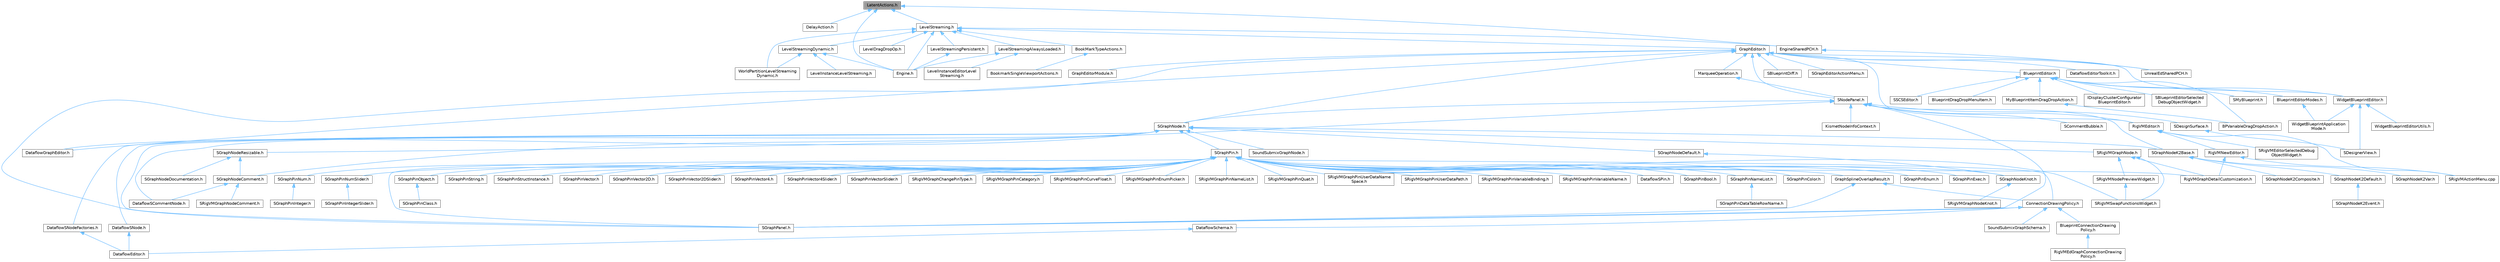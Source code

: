 digraph "LatentActions.h"
{
 // INTERACTIVE_SVG=YES
 // LATEX_PDF_SIZE
  bgcolor="transparent";
  edge [fontname=Helvetica,fontsize=10,labelfontname=Helvetica,labelfontsize=10];
  node [fontname=Helvetica,fontsize=10,shape=box,height=0.2,width=0.4];
  Node1 [id="Node000001",label="LatentActions.h",height=0.2,width=0.4,color="gray40", fillcolor="grey60", style="filled", fontcolor="black",tooltip=" "];
  Node1 -> Node2 [id="edge1_Node000001_Node000002",dir="back",color="steelblue1",style="solid",tooltip=" "];
  Node2 [id="Node000002",label="DelayAction.h",height=0.2,width=0.4,color="grey40", fillcolor="white", style="filled",URL="$d0/d3c/DelayAction_8h.html",tooltip=" "];
  Node1 -> Node3 [id="edge2_Node000001_Node000003",dir="back",color="steelblue1",style="solid",tooltip=" "];
  Node3 [id="Node000003",label="Engine.h",height=0.2,width=0.4,color="grey40", fillcolor="white", style="filled",URL="$d1/d34/Public_2Engine_8h.html",tooltip=" "];
  Node1 -> Node4 [id="edge3_Node000001_Node000004",dir="back",color="steelblue1",style="solid",tooltip=" "];
  Node4 [id="Node000004",label="EngineSharedPCH.h",height=0.2,width=0.4,color="grey40", fillcolor="white", style="filled",URL="$dc/dbb/EngineSharedPCH_8h.html",tooltip=" "];
  Node4 -> Node5 [id="edge4_Node000004_Node000005",dir="back",color="steelblue1",style="solid",tooltip=" "];
  Node5 [id="Node000005",label="UnrealEdSharedPCH.h",height=0.2,width=0.4,color="grey40", fillcolor="white", style="filled",URL="$d1/de6/UnrealEdSharedPCH_8h.html",tooltip=" "];
  Node1 -> Node6 [id="edge5_Node000001_Node000006",dir="back",color="steelblue1",style="solid",tooltip=" "];
  Node6 [id="Node000006",label="LevelStreaming.h",height=0.2,width=0.4,color="grey40", fillcolor="white", style="filled",URL="$db/d04/LevelStreaming_8h.html",tooltip=" "];
  Node6 -> Node7 [id="edge6_Node000006_Node000007",dir="back",color="steelblue1",style="solid",tooltip=" "];
  Node7 [id="Node000007",label="BookMarkTypeActions.h",height=0.2,width=0.4,color="grey40", fillcolor="white", style="filled",URL="$d0/d2f/BookMarkTypeActions_8h.html",tooltip=" "];
  Node7 -> Node8 [id="edge7_Node000007_Node000008",dir="back",color="steelblue1",style="solid",tooltip=" "];
  Node8 [id="Node000008",label="BookmarkSingleViewportActions.h",height=0.2,width=0.4,color="grey40", fillcolor="white", style="filled",URL="$d3/dd5/BookmarkSingleViewportActions_8h.html",tooltip=" "];
  Node6 -> Node3 [id="edge8_Node000006_Node000003",dir="back",color="steelblue1",style="solid",tooltip=" "];
  Node6 -> Node4 [id="edge9_Node000006_Node000004",dir="back",color="steelblue1",style="solid",tooltip=" "];
  Node6 -> Node9 [id="edge10_Node000006_Node000009",dir="back",color="steelblue1",style="solid",tooltip=" "];
  Node9 [id="Node000009",label="GraphEditor.h",height=0.2,width=0.4,color="grey40", fillcolor="white", style="filled",URL="$dc/dc5/GraphEditor_8h.html",tooltip=" "];
  Node9 -> Node10 [id="edge11_Node000009_Node000010",dir="back",color="steelblue1",style="solid",tooltip=" "];
  Node10 [id="Node000010",label="BlueprintEditor.h",height=0.2,width=0.4,color="grey40", fillcolor="white", style="filled",URL="$df/d7d/BlueprintEditor_8h.html",tooltip=" "];
  Node10 -> Node11 [id="edge12_Node000010_Node000011",dir="back",color="steelblue1",style="solid",tooltip=" "];
  Node11 [id="Node000011",label="BPVariableDragDropAction.h",height=0.2,width=0.4,color="grey40", fillcolor="white", style="filled",URL="$dd/d23/BPVariableDragDropAction_8h.html",tooltip=" "];
  Node10 -> Node12 [id="edge13_Node000010_Node000012",dir="back",color="steelblue1",style="solid",tooltip=" "];
  Node12 [id="Node000012",label="BlueprintDragDropMenuItem.h",height=0.2,width=0.4,color="grey40", fillcolor="white", style="filled",URL="$dc/deb/BlueprintDragDropMenuItem_8h.html",tooltip=" "];
  Node10 -> Node13 [id="edge14_Node000010_Node000013",dir="back",color="steelblue1",style="solid",tooltip=" "];
  Node13 [id="Node000013",label="BlueprintEditorModes.h",height=0.2,width=0.4,color="grey40", fillcolor="white", style="filled",URL="$d9/d70/BlueprintEditorModes_8h.html",tooltip=" "];
  Node13 -> Node14 [id="edge15_Node000013_Node000014",dir="back",color="steelblue1",style="solid",tooltip=" "];
  Node14 [id="Node000014",label="WidgetBlueprintApplication\lMode.h",height=0.2,width=0.4,color="grey40", fillcolor="white", style="filled",URL="$d3/d40/WidgetBlueprintApplicationMode_8h.html",tooltip=" "];
  Node10 -> Node15 [id="edge16_Node000010_Node000015",dir="back",color="steelblue1",style="solid",tooltip=" "];
  Node15 [id="Node000015",label="IDisplayClusterConfigurator\lBlueprintEditor.h",height=0.2,width=0.4,color="grey40", fillcolor="white", style="filled",URL="$dd/d4b/IDisplayClusterConfiguratorBlueprintEditor_8h.html",tooltip=" "];
  Node10 -> Node16 [id="edge17_Node000010_Node000016",dir="back",color="steelblue1",style="solid",tooltip=" "];
  Node16 [id="Node000016",label="MyBlueprintItemDragDropAction.h",height=0.2,width=0.4,color="grey40", fillcolor="white", style="filled",URL="$da/d11/MyBlueprintItemDragDropAction_8h.html",tooltip=" "];
  Node16 -> Node11 [id="edge18_Node000016_Node000011",dir="back",color="steelblue1",style="solid",tooltip=" "];
  Node10 -> Node17 [id="edge19_Node000010_Node000017",dir="back",color="steelblue1",style="solid",tooltip=" "];
  Node17 [id="Node000017",label="SBlueprintEditorSelected\lDebugObjectWidget.h",height=0.2,width=0.4,color="grey40", fillcolor="white", style="filled",URL="$de/d6c/SBlueprintEditorSelectedDebugObjectWidget_8h.html",tooltip=" "];
  Node10 -> Node18 [id="edge20_Node000010_Node000018",dir="back",color="steelblue1",style="solid",tooltip=" "];
  Node18 [id="Node000018",label="SMyBlueprint.h",height=0.2,width=0.4,color="grey40", fillcolor="white", style="filled",URL="$d3/d34/SMyBlueprint_8h.html",tooltip=" "];
  Node10 -> Node19 [id="edge21_Node000010_Node000019",dir="back",color="steelblue1",style="solid",tooltip=" "];
  Node19 [id="Node000019",label="SSCSEditor.h",height=0.2,width=0.4,color="grey40", fillcolor="white", style="filled",URL="$d0/d2e/SSCSEditor_8h.html",tooltip=" "];
  Node10 -> Node20 [id="edge22_Node000010_Node000020",dir="back",color="steelblue1",style="solid",tooltip=" "];
  Node20 [id="Node000020",label="WidgetBlueprintEditor.h",height=0.2,width=0.4,color="grey40", fillcolor="white", style="filled",URL="$d6/d04/WidgetBlueprintEditor_8h.html",tooltip=" "];
  Node20 -> Node21 [id="edge23_Node000020_Node000021",dir="back",color="steelblue1",style="solid",tooltip=" "];
  Node21 [id="Node000021",label="SDesignerView.h",height=0.2,width=0.4,color="grey40", fillcolor="white", style="filled",URL="$d2/d14/SDesignerView_8h.html",tooltip=" "];
  Node20 -> Node14 [id="edge24_Node000020_Node000014",dir="back",color="steelblue1",style="solid",tooltip=" "];
  Node20 -> Node22 [id="edge25_Node000020_Node000022",dir="back",color="steelblue1",style="solid",tooltip=" "];
  Node22 [id="Node000022",label="WidgetBlueprintEditorUtils.h",height=0.2,width=0.4,color="grey40", fillcolor="white", style="filled",URL="$d9/df7/WidgetBlueprintEditorUtils_8h.html",tooltip=" "];
  Node9 -> Node23 [id="edge26_Node000009_Node000023",dir="back",color="steelblue1",style="solid",tooltip=" "];
  Node23 [id="Node000023",label="DataflowEditorToolkit.h",height=0.2,width=0.4,color="grey40", fillcolor="white", style="filled",URL="$d8/d80/DataflowEditorToolkit_8h.html",tooltip=" "];
  Node9 -> Node24 [id="edge27_Node000009_Node000024",dir="back",color="steelblue1",style="solid",tooltip=" "];
  Node24 [id="Node000024",label="DataflowGraphEditor.h",height=0.2,width=0.4,color="grey40", fillcolor="white", style="filled",URL="$d4/dfa/DataflowGraphEditor_8h.html",tooltip=" "];
  Node9 -> Node25 [id="edge28_Node000009_Node000025",dir="back",color="steelblue1",style="solid",tooltip=" "];
  Node25 [id="Node000025",label="GraphEditorModule.h",height=0.2,width=0.4,color="grey40", fillcolor="white", style="filled",URL="$dc/db9/GraphEditorModule_8h.html",tooltip=" "];
  Node9 -> Node26 [id="edge29_Node000009_Node000026",dir="back",color="steelblue1",style="solid",tooltip=" "];
  Node26 [id="Node000026",label="MarqueeOperation.h",height=0.2,width=0.4,color="grey40", fillcolor="white", style="filled",URL="$df/d01/MarqueeOperation_8h.html",tooltip=" "];
  Node26 -> Node27 [id="edge30_Node000026_Node000027",dir="back",color="steelblue1",style="solid",tooltip=" "];
  Node27 [id="Node000027",label="SNodePanel.h",height=0.2,width=0.4,color="grey40", fillcolor="white", style="filled",URL="$da/db1/SNodePanel_8h.html",tooltip=" "];
  Node27 -> Node28 [id="edge31_Node000027_Node000028",dir="back",color="steelblue1",style="solid",tooltip=" "];
  Node28 [id="Node000028",label="KismetNodeInfoContext.h",height=0.2,width=0.4,color="grey40", fillcolor="white", style="filled",URL="$d3/dfc/KismetNodeInfoContext_8h.html",tooltip=" "];
  Node27 -> Node29 [id="edge32_Node000027_Node000029",dir="back",color="steelblue1",style="solid",tooltip=" "];
  Node29 [id="Node000029",label="RigVMEditor.h",height=0.2,width=0.4,color="grey40", fillcolor="white", style="filled",URL="$d3/d13/RigVMEditor_8h.html",tooltip=" "];
  Node29 -> Node30 [id="edge33_Node000029_Node000030",dir="back",color="steelblue1",style="solid",tooltip=" "];
  Node30 [id="Node000030",label="RigVMNewEditor.h",height=0.2,width=0.4,color="grey40", fillcolor="white", style="filled",URL="$df/dd1/RigVMNewEditor_8h.html",tooltip=" "];
  Node30 -> Node31 [id="edge34_Node000030_Node000031",dir="back",color="steelblue1",style="solid",tooltip=" "];
  Node31 [id="Node000031",label="RigVMGraphDetailCustomization.h",height=0.2,width=0.4,color="grey40", fillcolor="white", style="filled",URL="$da/d8c/RigVMGraphDetailCustomization_8h.html",tooltip=" "];
  Node30 -> Node32 [id="edge35_Node000030_Node000032",dir="back",color="steelblue1",style="solid",tooltip=" "];
  Node32 [id="Node000032",label="SRigVMActionMenu.cpp",height=0.2,width=0.4,color="grey40", fillcolor="white", style="filled",URL="$dc/d4c/SRigVMActionMenu_8cpp.html",tooltip=" "];
  Node29 -> Node32 [id="edge36_Node000029_Node000032",dir="back",color="steelblue1",style="solid",tooltip=" "];
  Node29 -> Node33 [id="edge37_Node000029_Node000033",dir="back",color="steelblue1",style="solid",tooltip=" "];
  Node33 [id="Node000033",label="SRigVMEditorSelectedDebug\lObjectWidget.h",height=0.2,width=0.4,color="grey40", fillcolor="white", style="filled",URL="$d9/dcd/SRigVMEditorSelectedDebugObjectWidget_8h.html",tooltip=" "];
  Node27 -> Node34 [id="edge38_Node000027_Node000034",dir="back",color="steelblue1",style="solid",tooltip=" "];
  Node34 [id="Node000034",label="SCommentBubble.h",height=0.2,width=0.4,color="grey40", fillcolor="white", style="filled",URL="$d9/d84/SCommentBubble_8h.html",tooltip=" "];
  Node27 -> Node35 [id="edge39_Node000027_Node000035",dir="back",color="steelblue1",style="solid",tooltip=" "];
  Node35 [id="Node000035",label="SDesignSurface.h",height=0.2,width=0.4,color="grey40", fillcolor="white", style="filled",URL="$d0/d2a/SDesignSurface_8h.html",tooltip=" "];
  Node35 -> Node21 [id="edge40_Node000035_Node000021",dir="back",color="steelblue1",style="solid",tooltip=" "];
  Node27 -> Node36 [id="edge41_Node000027_Node000036",dir="back",color="steelblue1",style="solid",tooltip=" "];
  Node36 [id="Node000036",label="SGraphNode.h",height=0.2,width=0.4,color="grey40", fillcolor="white", style="filled",URL="$d2/d30/SGraphNode_8h.html",tooltip=" "];
  Node36 -> Node24 [id="edge42_Node000036_Node000024",dir="back",color="steelblue1",style="solid",tooltip=" "];
  Node36 -> Node37 [id="edge43_Node000036_Node000037",dir="back",color="steelblue1",style="solid",tooltip=" "];
  Node37 [id="Node000037",label="DataflowSCommentNode.h",height=0.2,width=0.4,color="grey40", fillcolor="white", style="filled",URL="$de/dd7/DataflowSCommentNode_8h.html",tooltip=" "];
  Node36 -> Node38 [id="edge44_Node000036_Node000038",dir="back",color="steelblue1",style="solid",tooltip=" "];
  Node38 [id="Node000038",label="DataflowSNode.h",height=0.2,width=0.4,color="grey40", fillcolor="white", style="filled",URL="$d8/d5a/DataflowSNode_8h.html",tooltip=" "];
  Node38 -> Node39 [id="edge45_Node000038_Node000039",dir="back",color="steelblue1",style="solid",tooltip=" "];
  Node39 [id="Node000039",label="DataflowEditor.h",height=0.2,width=0.4,color="grey40", fillcolor="white", style="filled",URL="$d9/d93/DataflowEditor_8h.html",tooltip=" "];
  Node36 -> Node40 [id="edge46_Node000036_Node000040",dir="back",color="steelblue1",style="solid",tooltip=" "];
  Node40 [id="Node000040",label="DataflowSNodeFactories.h",height=0.2,width=0.4,color="grey40", fillcolor="white", style="filled",URL="$dc/d28/DataflowSNodeFactories_8h.html",tooltip=" "];
  Node40 -> Node39 [id="edge47_Node000040_Node000039",dir="back",color="steelblue1",style="solid",tooltip=" "];
  Node36 -> Node41 [id="edge48_Node000036_Node000041",dir="back",color="steelblue1",style="solid",tooltip=" "];
  Node41 [id="Node000041",label="SGraphNodeDefault.h",height=0.2,width=0.4,color="grey40", fillcolor="white", style="filled",URL="$de/daa/SGraphNodeDefault_8h.html",tooltip=" "];
  Node41 -> Node42 [id="edge49_Node000041_Node000042",dir="back",color="steelblue1",style="solid",tooltip=" "];
  Node42 [id="Node000042",label="SGraphNodeKnot.h",height=0.2,width=0.4,color="grey40", fillcolor="white", style="filled",URL="$da/da5/SGraphNodeKnot_8h.html",tooltip=" "];
  Node42 -> Node43 [id="edge50_Node000042_Node000043",dir="back",color="steelblue1",style="solid",tooltip=" "];
  Node43 [id="Node000043",label="SRigVMGraphNodeKnot.h",height=0.2,width=0.4,color="grey40", fillcolor="white", style="filled",URL="$db/de1/SRigVMGraphNodeKnot_8h.html",tooltip=" "];
  Node36 -> Node44 [id="edge51_Node000036_Node000044",dir="back",color="steelblue1",style="solid",tooltip=" "];
  Node44 [id="Node000044",label="SGraphNodeK2Base.h",height=0.2,width=0.4,color="grey40", fillcolor="white", style="filled",URL="$de/d4a/SGraphNodeK2Base_8h.html",tooltip=" "];
  Node44 -> Node45 [id="edge52_Node000044_Node000045",dir="back",color="steelblue1",style="solid",tooltip=" "];
  Node45 [id="Node000045",label="SGraphNodeK2Composite.h",height=0.2,width=0.4,color="grey40", fillcolor="white", style="filled",URL="$d9/d1f/SGraphNodeK2Composite_8h.html",tooltip=" "];
  Node44 -> Node46 [id="edge53_Node000044_Node000046",dir="back",color="steelblue1",style="solid",tooltip=" "];
  Node46 [id="Node000046",label="SGraphNodeK2Default.h",height=0.2,width=0.4,color="grey40", fillcolor="white", style="filled",URL="$d6/dba/SGraphNodeK2Default_8h.html",tooltip=" "];
  Node46 -> Node47 [id="edge54_Node000046_Node000047",dir="back",color="steelblue1",style="solid",tooltip=" "];
  Node47 [id="Node000047",label="SGraphNodeK2Event.h",height=0.2,width=0.4,color="grey40", fillcolor="white", style="filled",URL="$de/d09/SGraphNodeK2Event_8h.html",tooltip=" "];
  Node44 -> Node48 [id="edge55_Node000044_Node000048",dir="back",color="steelblue1",style="solid",tooltip=" "];
  Node48 [id="Node000048",label="SGraphNodeK2Var.h",height=0.2,width=0.4,color="grey40", fillcolor="white", style="filled",URL="$d3/d75/SGraphNodeK2Var_8h.html",tooltip=" "];
  Node36 -> Node49 [id="edge56_Node000036_Node000049",dir="back",color="steelblue1",style="solid",tooltip=" "];
  Node49 [id="Node000049",label="SGraphNodeResizable.h",height=0.2,width=0.4,color="grey40", fillcolor="white", style="filled",URL="$da/d09/SGraphNodeResizable_8h.html",tooltip=" "];
  Node49 -> Node50 [id="edge57_Node000049_Node000050",dir="back",color="steelblue1",style="solid",tooltip=" "];
  Node50 [id="Node000050",label="SGraphNodeComment.h",height=0.2,width=0.4,color="grey40", fillcolor="white", style="filled",URL="$d7/db6/SGraphNodeComment_8h.html",tooltip=" "];
  Node50 -> Node37 [id="edge58_Node000050_Node000037",dir="back",color="steelblue1",style="solid",tooltip=" "];
  Node50 -> Node51 [id="edge59_Node000050_Node000051",dir="back",color="steelblue1",style="solid",tooltip=" "];
  Node51 [id="Node000051",label="SRigVMGraphNodeComment.h",height=0.2,width=0.4,color="grey40", fillcolor="white", style="filled",URL="$d0/d18/SRigVMGraphNodeComment_8h.html",tooltip=" "];
  Node49 -> Node52 [id="edge60_Node000049_Node000052",dir="back",color="steelblue1",style="solid",tooltip=" "];
  Node52 [id="Node000052",label="SGraphNodeDocumentation.h",height=0.2,width=0.4,color="grey40", fillcolor="white", style="filled",URL="$de/d42/SGraphNodeDocumentation_8h.html",tooltip=" "];
  Node36 -> Node53 [id="edge61_Node000036_Node000053",dir="back",color="steelblue1",style="solid",tooltip=" "];
  Node53 [id="Node000053",label="SGraphPanel.h",height=0.2,width=0.4,color="grey40", fillcolor="white", style="filled",URL="$d2/dcf/SGraphPanel_8h.html",tooltip=" "];
  Node36 -> Node54 [id="edge62_Node000036_Node000054",dir="back",color="steelblue1",style="solid",tooltip=" "];
  Node54 [id="Node000054",label="SGraphPin.h",height=0.2,width=0.4,color="grey40", fillcolor="white", style="filled",URL="$d1/dd1/SGraphPin_8h.html",tooltip=" "];
  Node54 -> Node55 [id="edge63_Node000054_Node000055",dir="back",color="steelblue1",style="solid",tooltip=" "];
  Node55 [id="Node000055",label="ConnectionDrawingPolicy.h",height=0.2,width=0.4,color="grey40", fillcolor="white", style="filled",URL="$d5/dc8/ConnectionDrawingPolicy_8h.html",tooltip=" "];
  Node55 -> Node56 [id="edge64_Node000055_Node000056",dir="back",color="steelblue1",style="solid",tooltip=" "];
  Node56 [id="Node000056",label="BlueprintConnectionDrawing\lPolicy.h",height=0.2,width=0.4,color="grey40", fillcolor="white", style="filled",URL="$d2/dfc/BlueprintConnectionDrawingPolicy_8h.html",tooltip=" "];
  Node56 -> Node57 [id="edge65_Node000056_Node000057",dir="back",color="steelblue1",style="solid",tooltip=" "];
  Node57 [id="Node000057",label="RigVMEdGraphConnectionDrawing\lPolicy.h",height=0.2,width=0.4,color="grey40", fillcolor="white", style="filled",URL="$d7/df8/RigVMEdGraphConnectionDrawingPolicy_8h.html",tooltip=" "];
  Node55 -> Node58 [id="edge66_Node000055_Node000058",dir="back",color="steelblue1",style="solid",tooltip=" "];
  Node58 [id="Node000058",label="DataflowSchema.h",height=0.2,width=0.4,color="grey40", fillcolor="white", style="filled",URL="$da/dd4/DataflowSchema_8h.html",tooltip=" "];
  Node58 -> Node39 [id="edge67_Node000058_Node000039",dir="back",color="steelblue1",style="solid",tooltip=" "];
  Node55 -> Node53 [id="edge68_Node000055_Node000053",dir="back",color="steelblue1",style="solid",tooltip=" "];
  Node55 -> Node59 [id="edge69_Node000055_Node000059",dir="back",color="steelblue1",style="solid",tooltip=" "];
  Node59 [id="Node000059",label="SoundSubmixGraphSchema.h",height=0.2,width=0.4,color="grey40", fillcolor="white", style="filled",URL="$dc/ddf/SoundSubmixGraphSchema_8h.html",tooltip=" "];
  Node54 -> Node60 [id="edge70_Node000054_Node000060",dir="back",color="steelblue1",style="solid",tooltip=" "];
  Node60 [id="Node000060",label="DataflowSPin.h",height=0.2,width=0.4,color="grey40", fillcolor="white", style="filled",URL="$d2/de1/DataflowSPin_8h.html",tooltip=" "];
  Node54 -> Node61 [id="edge71_Node000054_Node000061",dir="back",color="steelblue1",style="solid",tooltip=" "];
  Node61 [id="Node000061",label="GraphSplineOverlapResult.h",height=0.2,width=0.4,color="grey40", fillcolor="white", style="filled",URL="$dc/d14/GraphSplineOverlapResult_8h.html",tooltip=" "];
  Node61 -> Node55 [id="edge72_Node000061_Node000055",dir="back",color="steelblue1",style="solid",tooltip=" "];
  Node61 -> Node53 [id="edge73_Node000061_Node000053",dir="back",color="steelblue1",style="solid",tooltip=" "];
  Node54 -> Node31 [id="edge74_Node000054_Node000031",dir="back",color="steelblue1",style="solid",tooltip=" "];
  Node54 -> Node42 [id="edge75_Node000054_Node000042",dir="back",color="steelblue1",style="solid",tooltip=" "];
  Node54 -> Node53 [id="edge76_Node000054_Node000053",dir="back",color="steelblue1",style="solid",tooltip=" "];
  Node54 -> Node62 [id="edge77_Node000054_Node000062",dir="back",color="steelblue1",style="solid",tooltip=" "];
  Node62 [id="Node000062",label="SGraphPinBool.h",height=0.2,width=0.4,color="grey40", fillcolor="white", style="filled",URL="$d8/d82/SGraphPinBool_8h.html",tooltip=" "];
  Node54 -> Node63 [id="edge78_Node000054_Node000063",dir="back",color="steelblue1",style="solid",tooltip=" "];
  Node63 [id="Node000063",label="SGraphPinColor.h",height=0.2,width=0.4,color="grey40", fillcolor="white", style="filled",URL="$dd/d8d/SGraphPinColor_8h.html",tooltip=" "];
  Node54 -> Node64 [id="edge79_Node000054_Node000064",dir="back",color="steelblue1",style="solid",tooltip=" "];
  Node64 [id="Node000064",label="SGraphPinEnum.h",height=0.2,width=0.4,color="grey40", fillcolor="white", style="filled",URL="$dc/d1a/SGraphPinEnum_8h.html",tooltip=" "];
  Node54 -> Node65 [id="edge80_Node000054_Node000065",dir="back",color="steelblue1",style="solid",tooltip=" "];
  Node65 [id="Node000065",label="SGraphPinExec.h",height=0.2,width=0.4,color="grey40", fillcolor="white", style="filled",URL="$d1/d4c/SGraphPinExec_8h.html",tooltip=" "];
  Node54 -> Node66 [id="edge81_Node000054_Node000066",dir="back",color="steelblue1",style="solid",tooltip=" "];
  Node66 [id="Node000066",label="SGraphPinNameList.h",height=0.2,width=0.4,color="grey40", fillcolor="white", style="filled",URL="$d4/d09/SGraphPinNameList_8h.html",tooltip=" "];
  Node66 -> Node67 [id="edge82_Node000066_Node000067",dir="back",color="steelblue1",style="solid",tooltip=" "];
  Node67 [id="Node000067",label="SGraphPinDataTableRowName.h",height=0.2,width=0.4,color="grey40", fillcolor="white", style="filled",URL="$d3/d40/SGraphPinDataTableRowName_8h.html",tooltip=" "];
  Node54 -> Node68 [id="edge83_Node000054_Node000068",dir="back",color="steelblue1",style="solid",tooltip=" "];
  Node68 [id="Node000068",label="SGraphPinNum.h",height=0.2,width=0.4,color="grey40", fillcolor="white", style="filled",URL="$d7/da4/SGraphPinNum_8h.html",tooltip=" "];
  Node68 -> Node69 [id="edge84_Node000068_Node000069",dir="back",color="steelblue1",style="solid",tooltip=" "];
  Node69 [id="Node000069",label="SGraphPinInteger.h",height=0.2,width=0.4,color="grey40", fillcolor="white", style="filled",URL="$df/d54/SGraphPinInteger_8h.html",tooltip=" "];
  Node54 -> Node70 [id="edge85_Node000054_Node000070",dir="back",color="steelblue1",style="solid",tooltip=" "];
  Node70 [id="Node000070",label="SGraphPinNumSlider.h",height=0.2,width=0.4,color="grey40", fillcolor="white", style="filled",URL="$d5/d00/SGraphPinNumSlider_8h.html",tooltip=" "];
  Node70 -> Node71 [id="edge86_Node000070_Node000071",dir="back",color="steelblue1",style="solid",tooltip=" "];
  Node71 [id="Node000071",label="SGraphPinIntegerSlider.h",height=0.2,width=0.4,color="grey40", fillcolor="white", style="filled",URL="$da/d60/SGraphPinIntegerSlider_8h.html",tooltip=" "];
  Node54 -> Node72 [id="edge87_Node000054_Node000072",dir="back",color="steelblue1",style="solid",tooltip=" "];
  Node72 [id="Node000072",label="SGraphPinObject.h",height=0.2,width=0.4,color="grey40", fillcolor="white", style="filled",URL="$da/dd6/SGraphPinObject_8h.html",tooltip=" "];
  Node72 -> Node73 [id="edge88_Node000072_Node000073",dir="back",color="steelblue1",style="solid",tooltip=" "];
  Node73 [id="Node000073",label="SGraphPinClass.h",height=0.2,width=0.4,color="grey40", fillcolor="white", style="filled",URL="$df/d8d/SGraphPinClass_8h.html",tooltip=" "];
  Node54 -> Node74 [id="edge89_Node000054_Node000074",dir="back",color="steelblue1",style="solid",tooltip=" "];
  Node74 [id="Node000074",label="SGraphPinString.h",height=0.2,width=0.4,color="grey40", fillcolor="white", style="filled",URL="$d0/d49/SGraphPinString_8h.html",tooltip=" "];
  Node54 -> Node75 [id="edge90_Node000054_Node000075",dir="back",color="steelblue1",style="solid",tooltip=" "];
  Node75 [id="Node000075",label="SGraphPinStructInstance.h",height=0.2,width=0.4,color="grey40", fillcolor="white", style="filled",URL="$db/d8b/SGraphPinStructInstance_8h.html",tooltip=" "];
  Node54 -> Node76 [id="edge91_Node000054_Node000076",dir="back",color="steelblue1",style="solid",tooltip=" "];
  Node76 [id="Node000076",label="SGraphPinVector.h",height=0.2,width=0.4,color="grey40", fillcolor="white", style="filled",URL="$d8/de7/SGraphPinVector_8h.html",tooltip=" "];
  Node54 -> Node77 [id="edge92_Node000054_Node000077",dir="back",color="steelblue1",style="solid",tooltip=" "];
  Node77 [id="Node000077",label="SGraphPinVector2D.h",height=0.2,width=0.4,color="grey40", fillcolor="white", style="filled",URL="$d7/d67/SGraphPinVector2D_8h.html",tooltip=" "];
  Node54 -> Node78 [id="edge93_Node000054_Node000078",dir="back",color="steelblue1",style="solid",tooltip=" "];
  Node78 [id="Node000078",label="SGraphPinVector2DSlider.h",height=0.2,width=0.4,color="grey40", fillcolor="white", style="filled",URL="$d7/d05/SGraphPinVector2DSlider_8h.html",tooltip=" "];
  Node54 -> Node79 [id="edge94_Node000054_Node000079",dir="back",color="steelblue1",style="solid",tooltip=" "];
  Node79 [id="Node000079",label="SGraphPinVector4.h",height=0.2,width=0.4,color="grey40", fillcolor="white", style="filled",URL="$d4/d94/SGraphPinVector4_8h.html",tooltip=" "];
  Node54 -> Node80 [id="edge95_Node000054_Node000080",dir="back",color="steelblue1",style="solid",tooltip=" "];
  Node80 [id="Node000080",label="SGraphPinVector4Slider.h",height=0.2,width=0.4,color="grey40", fillcolor="white", style="filled",URL="$d9/db8/SGraphPinVector4Slider_8h.html",tooltip=" "];
  Node54 -> Node81 [id="edge96_Node000054_Node000081",dir="back",color="steelblue1",style="solid",tooltip=" "];
  Node81 [id="Node000081",label="SGraphPinVectorSlider.h",height=0.2,width=0.4,color="grey40", fillcolor="white", style="filled",URL="$dc/d38/SGraphPinVectorSlider_8h.html",tooltip=" "];
  Node54 -> Node82 [id="edge97_Node000054_Node000082",dir="back",color="steelblue1",style="solid",tooltip=" "];
  Node82 [id="Node000082",label="SRigVMGraphChangePinType.h",height=0.2,width=0.4,color="grey40", fillcolor="white", style="filled",URL="$d4/da7/SRigVMGraphChangePinType_8h.html",tooltip=" "];
  Node54 -> Node83 [id="edge98_Node000054_Node000083",dir="back",color="steelblue1",style="solid",tooltip=" "];
  Node83 [id="Node000083",label="SRigVMGraphPinCategory.h",height=0.2,width=0.4,color="grey40", fillcolor="white", style="filled",URL="$da/d67/SRigVMGraphPinCategory_8h.html",tooltip=" "];
  Node54 -> Node84 [id="edge99_Node000054_Node000084",dir="back",color="steelblue1",style="solid",tooltip=" "];
  Node84 [id="Node000084",label="SRigVMGraphPinCurveFloat.h",height=0.2,width=0.4,color="grey40", fillcolor="white", style="filled",URL="$d3/d13/SRigVMGraphPinCurveFloat_8h.html",tooltip=" "];
  Node54 -> Node85 [id="edge100_Node000054_Node000085",dir="back",color="steelblue1",style="solid",tooltip=" "];
  Node85 [id="Node000085",label="SRigVMGraphPinEnumPicker.h",height=0.2,width=0.4,color="grey40", fillcolor="white", style="filled",URL="$d9/dd1/SRigVMGraphPinEnumPicker_8h.html",tooltip=" "];
  Node54 -> Node86 [id="edge101_Node000054_Node000086",dir="back",color="steelblue1",style="solid",tooltip=" "];
  Node86 [id="Node000086",label="SRigVMGraphPinNameList.h",height=0.2,width=0.4,color="grey40", fillcolor="white", style="filled",URL="$d7/dfc/SRigVMGraphPinNameList_8h.html",tooltip=" "];
  Node54 -> Node87 [id="edge102_Node000054_Node000087",dir="back",color="steelblue1",style="solid",tooltip=" "];
  Node87 [id="Node000087",label="SRigVMGraphPinQuat.h",height=0.2,width=0.4,color="grey40", fillcolor="white", style="filled",URL="$de/dda/SRigVMGraphPinQuat_8h.html",tooltip=" "];
  Node54 -> Node88 [id="edge103_Node000054_Node000088",dir="back",color="steelblue1",style="solid",tooltip=" "];
  Node88 [id="Node000088",label="SRigVMGraphPinUserDataName\lSpace.h",height=0.2,width=0.4,color="grey40", fillcolor="white", style="filled",URL="$d7/dfd/SRigVMGraphPinUserDataNameSpace_8h.html",tooltip=" "];
  Node54 -> Node89 [id="edge104_Node000054_Node000089",dir="back",color="steelblue1",style="solid",tooltip=" "];
  Node89 [id="Node000089",label="SRigVMGraphPinUserDataPath.h",height=0.2,width=0.4,color="grey40", fillcolor="white", style="filled",URL="$d5/d31/SRigVMGraphPinUserDataPath_8h.html",tooltip=" "];
  Node54 -> Node90 [id="edge105_Node000054_Node000090",dir="back",color="steelblue1",style="solid",tooltip=" "];
  Node90 [id="Node000090",label="SRigVMGraphPinVariableBinding.h",height=0.2,width=0.4,color="grey40", fillcolor="white", style="filled",URL="$db/dca/SRigVMGraphPinVariableBinding_8h.html",tooltip=" "];
  Node54 -> Node91 [id="edge106_Node000054_Node000091",dir="back",color="steelblue1",style="solid",tooltip=" "];
  Node91 [id="Node000091",label="SRigVMGraphPinVariableName.h",height=0.2,width=0.4,color="grey40", fillcolor="white", style="filled",URL="$d0/da1/SRigVMGraphPinVariableName_8h.html",tooltip=" "];
  Node54 -> Node92 [id="edge107_Node000054_Node000092",dir="back",color="steelblue1",style="solid",tooltip=" "];
  Node92 [id="Node000092",label="SRigVMSwapFunctionsWidget.h",height=0.2,width=0.4,color="grey40", fillcolor="white", style="filled",URL="$d0/da2/SRigVMSwapFunctionsWidget_8h.html",tooltip=" "];
  Node36 -> Node93 [id="edge108_Node000036_Node000093",dir="back",color="steelblue1",style="solid",tooltip=" "];
  Node93 [id="Node000093",label="SRigVMGraphNode.h",height=0.2,width=0.4,color="grey40", fillcolor="white", style="filled",URL="$d0/d1e/SRigVMGraphNode_8h.html",tooltip=" "];
  Node93 -> Node31 [id="edge109_Node000093_Node000031",dir="back",color="steelblue1",style="solid",tooltip=" "];
  Node93 -> Node94 [id="edge110_Node000093_Node000094",dir="back",color="steelblue1",style="solid",tooltip=" "];
  Node94 [id="Node000094",label="SRigVMNodePreviewWidget.h",height=0.2,width=0.4,color="grey40", fillcolor="white", style="filled",URL="$d5/d72/SRigVMNodePreviewWidget_8h.html",tooltip=" "];
  Node94 -> Node92 [id="edge111_Node000094_Node000092",dir="back",color="steelblue1",style="solid",tooltip=" "];
  Node93 -> Node92 [id="edge112_Node000093_Node000092",dir="back",color="steelblue1",style="solid",tooltip=" "];
  Node36 -> Node95 [id="edge113_Node000036_Node000095",dir="back",color="steelblue1",style="solid",tooltip=" "];
  Node95 [id="Node000095",label="SoundSubmixGraphNode.h",height=0.2,width=0.4,color="grey40", fillcolor="white", style="filled",URL="$d5/d09/SoundSubmixGraphNode_8h.html",tooltip=" "];
  Node27 -> Node50 [id="edge114_Node000027_Node000050",dir="back",color="steelblue1",style="solid",tooltip=" "];
  Node27 -> Node44 [id="edge115_Node000027_Node000044",dir="back",color="steelblue1",style="solid",tooltip=" "];
  Node27 -> Node53 [id="edge116_Node000027_Node000053",dir="back",color="steelblue1",style="solid",tooltip=" "];
  Node9 -> Node29 [id="edge117_Node000009_Node000029",dir="back",color="steelblue1",style="solid",tooltip=" "];
  Node9 -> Node96 [id="edge118_Node000009_Node000096",dir="back",color="steelblue1",style="solid",tooltip=" "];
  Node96 [id="Node000096",label="SBlueprintDiff.h",height=0.2,width=0.4,color="grey40", fillcolor="white", style="filled",URL="$de/d6d/SBlueprintDiff_8h.html",tooltip=" "];
  Node9 -> Node97 [id="edge119_Node000009_Node000097",dir="back",color="steelblue1",style="solid",tooltip=" "];
  Node97 [id="Node000097",label="SGraphEditorActionMenu.h",height=0.2,width=0.4,color="grey40", fillcolor="white", style="filled",URL="$dd/d8d/SGraphEditorActionMenu_8h.html",tooltip=" "];
  Node9 -> Node36 [id="edge120_Node000009_Node000036",dir="back",color="steelblue1",style="solid",tooltip=" "];
  Node9 -> Node53 [id="edge121_Node000009_Node000053",dir="back",color="steelblue1",style="solid",tooltip=" "];
  Node9 -> Node27 [id="edge122_Node000009_Node000027",dir="back",color="steelblue1",style="solid",tooltip=" "];
  Node9 -> Node5 [id="edge123_Node000009_Node000005",dir="back",color="steelblue1",style="solid",tooltip=" "];
  Node9 -> Node20 [id="edge124_Node000009_Node000020",dir="back",color="steelblue1",style="solid",tooltip=" "];
  Node6 -> Node98 [id="edge125_Node000006_Node000098",dir="back",color="steelblue1",style="solid",tooltip=" "];
  Node98 [id="Node000098",label="LevelDragDropOp.h",height=0.2,width=0.4,color="grey40", fillcolor="white", style="filled",URL="$dc/da5/LevelDragDropOp_8h.html",tooltip=" "];
  Node6 -> Node99 [id="edge126_Node000006_Node000099",dir="back",color="steelblue1",style="solid",tooltip=" "];
  Node99 [id="Node000099",label="LevelStreamingAlwaysLoaded.h",height=0.2,width=0.4,color="grey40", fillcolor="white", style="filled",URL="$d2/d06/LevelStreamingAlwaysLoaded_8h.html",tooltip=" "];
  Node99 -> Node3 [id="edge127_Node000099_Node000003",dir="back",color="steelblue1",style="solid",tooltip=" "];
  Node99 -> Node100 [id="edge128_Node000099_Node000100",dir="back",color="steelblue1",style="solid",tooltip=" "];
  Node100 [id="Node000100",label="LevelInstanceEditorLevel\lStreaming.h",height=0.2,width=0.4,color="grey40", fillcolor="white", style="filled",URL="$d0/da1/LevelInstanceEditorLevelStreaming_8h.html",tooltip=" "];
  Node6 -> Node101 [id="edge129_Node000006_Node000101",dir="back",color="steelblue1",style="solid",tooltip=" "];
  Node101 [id="Node000101",label="LevelStreamingDynamic.h",height=0.2,width=0.4,color="grey40", fillcolor="white", style="filled",URL="$d6/d50/LevelStreamingDynamic_8h.html",tooltip=" "];
  Node101 -> Node3 [id="edge130_Node000101_Node000003",dir="back",color="steelblue1",style="solid",tooltip=" "];
  Node101 -> Node102 [id="edge131_Node000101_Node000102",dir="back",color="steelblue1",style="solid",tooltip=" "];
  Node102 [id="Node000102",label="LevelInstanceLevelStreaming.h",height=0.2,width=0.4,color="grey40", fillcolor="white", style="filled",URL="$d0/d84/LevelInstanceLevelStreaming_8h.html",tooltip=" "];
  Node101 -> Node103 [id="edge132_Node000101_Node000103",dir="back",color="steelblue1",style="solid",tooltip=" "];
  Node103 [id="Node000103",label="WorldPartitionLevelStreaming\lDynamic.h",height=0.2,width=0.4,color="grey40", fillcolor="white", style="filled",URL="$d4/d21/WorldPartitionLevelStreamingDynamic_8h.html",tooltip=" "];
  Node6 -> Node104 [id="edge133_Node000006_Node000104",dir="back",color="steelblue1",style="solid",tooltip=" "];
  Node104 [id="Node000104",label="LevelStreamingPersistent.h",height=0.2,width=0.4,color="grey40", fillcolor="white", style="filled",URL="$dd/d1f/LevelStreamingPersistent_8h.html",tooltip=" "];
  Node104 -> Node3 [id="edge134_Node000104_Node000003",dir="back",color="steelblue1",style="solid",tooltip=" "];
  Node6 -> Node103 [id="edge135_Node000006_Node000103",dir="back",color="steelblue1",style="solid",tooltip=" "];
}
